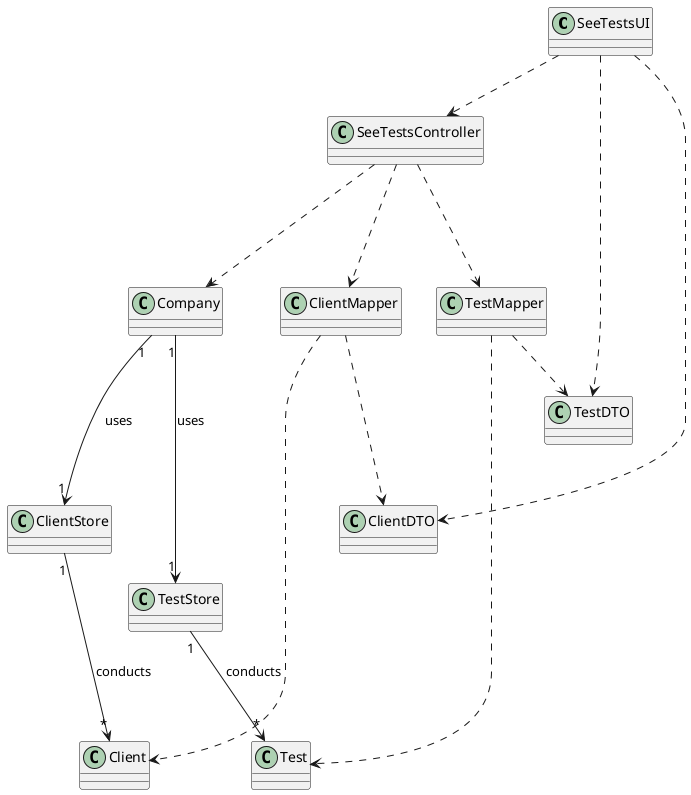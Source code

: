 @startuml
'https://plantuml.com/class-diagram

class SeeTestsUI {
}

class SeeTestsController {

}

class  ClientDTO{
}

class TestDTO{
}

class Company{

}

class ClientStore{

}

class ClientMapper{

}

class TestStore{

}
class Client {
}

class TestMapper{

}

class Test {
}

SeeTestsUI ..> SeeTestsController
SeeTestsUI ..> ClientDTO
SeeTestsUI ..> TestDTO
SeeTestsController ...> TestMapper
SeeTestsController ...> ClientMapper
SeeTestsController ...> Company
Company "1" ---> "1" TestStore : uses
Company "1" ---> "1" ClientStore : uses
ClientStore "1" ---> "*" Client : conducts
TestStore"1" -> "*" Test : conducts
TestMapper ..> TestDTO
TestMapper .....> Test
ClientMapper ...> ClientDTO
ClientMapper ...> Client

@enduml